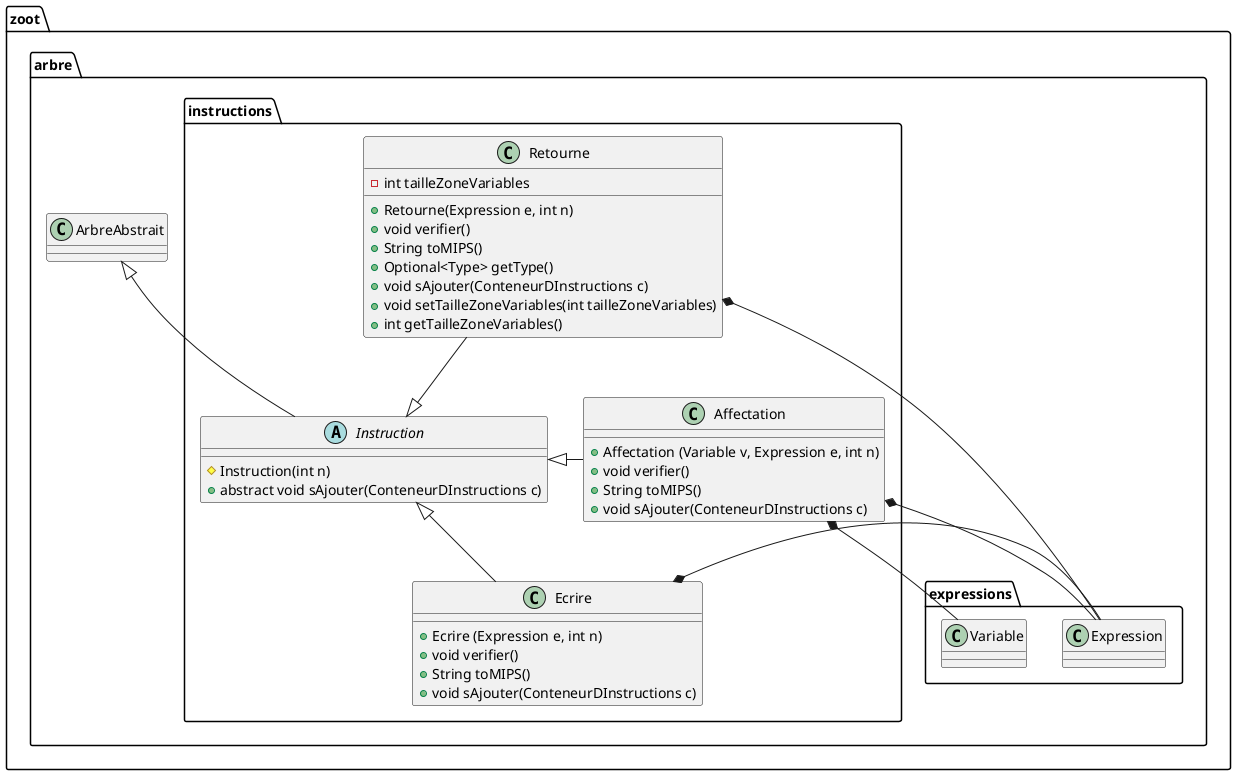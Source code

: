 @startuml "Package instructions"

namespace zoot.arbre.instructions {
    ' Includes
    ' Classes
    class Ecrire {
        + Ecrire (Expression e, int n)
        + void verifier()
        + String toMIPS()
        + void sAjouter(ConteneurDInstructions c)
    }

    class Affectation {
        + Affectation (Variable v, Expression e, int n)
        + void verifier()
        + String toMIPS()
        + void sAjouter(ConteneurDInstructions c)
    }

    class Retourne {
        - int tailleZoneVariables
        + Retourne(Expression e, int n)
        + void verifier()
        + String toMIPS()
        + Optional<Type> getType()
        + void sAjouter(ConteneurDInstructions c)
        + void setTailleZoneVariables(int tailleZoneVariables)
        + int getTailleZoneVariables()
    }

    abstract class Instruction {
        # Instruction(int n)
        + abstract void sAjouter(ConteneurDInstructions c)
    }
    
    ' Relations entre les classes
    Ecrire -up-|> Instruction
    Ecrire *-right- zoot.arbre.expressions.Expression
    Instruction -up-|> zoot.arbre.ArbreAbstrait
    Affectation -right-|> Instruction
    Affectation *-- zoot.arbre.expressions.Variable
    Affectation *-down- zoot.arbre.expressions.Expression
    Retourne *-- zoot.arbre.expressions.Expression
    Retourne --|> Instruction
}

@enduml